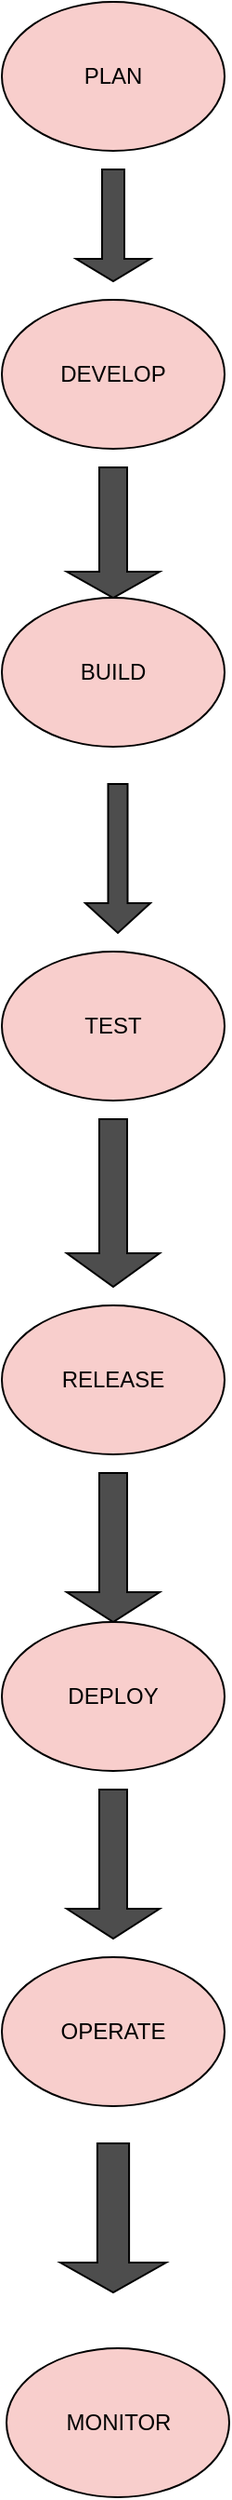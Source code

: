 <mxfile version="28.0.7">
  <diagram name="Page-1" id="KrJDN_rtTLnzfpcGAD-K">
    <mxGraphModel dx="3183" dy="2610" grid="1" gridSize="10" guides="1" tooltips="1" connect="1" arrows="1" fold="1" page="1" pageScale="1" pageWidth="850" pageHeight="1100" math="0" shadow="0">
      <root>
        <mxCell id="0" />
        <mxCell id="1" parent="0" />
        <mxCell id="FdFcpFXLFunSI5vggEsX-1" value="PLAN" style="ellipse;whiteSpace=wrap;html=1;fillColor=#F8CECC;" vertex="1" parent="1">
          <mxGeometry x="340" y="-140" width="120" height="80" as="geometry" />
        </mxCell>
        <mxCell id="FdFcpFXLFunSI5vggEsX-2" value="DEVELOP" style="ellipse;whiteSpace=wrap;html=1;fillColor=#F8CECC;" vertex="1" parent="1">
          <mxGeometry x="340" y="20" width="120" height="80" as="geometry" />
        </mxCell>
        <mxCell id="FdFcpFXLFunSI5vggEsX-3" value="BUILD" style="ellipse;whiteSpace=wrap;html=1;fillColor=#F8CECC;" vertex="1" parent="1">
          <mxGeometry x="340" y="180" width="120" height="80" as="geometry" />
        </mxCell>
        <mxCell id="FdFcpFXLFunSI5vggEsX-4" value="TEST" style="ellipse;whiteSpace=wrap;html=1;fillColor=#F8CECC;" vertex="1" parent="1">
          <mxGeometry x="340" y="370" width="120" height="80" as="geometry" />
        </mxCell>
        <mxCell id="FdFcpFXLFunSI5vggEsX-5" value="RELEASE" style="ellipse;whiteSpace=wrap;html=1;fillColor=#F8CECC;" vertex="1" parent="1">
          <mxGeometry x="340" y="560" width="120" height="80" as="geometry" />
        </mxCell>
        <mxCell id="FdFcpFXLFunSI5vggEsX-6" value="DEPLOY" style="ellipse;whiteSpace=wrap;html=1;fillColor=#F8CECC;" vertex="1" parent="1">
          <mxGeometry x="340" y="730" width="120" height="80" as="geometry" />
        </mxCell>
        <mxCell id="FdFcpFXLFunSI5vggEsX-7" value="OPERATE" style="ellipse;whiteSpace=wrap;html=1;fillColor=#F8CECC;" vertex="1" parent="1">
          <mxGeometry x="340" y="910" width="120" height="80" as="geometry" />
        </mxCell>
        <mxCell id="FdFcpFXLFunSI5vggEsX-8" value="MONITOR" style="ellipse;whiteSpace=wrap;html=1;fillColor=#F8CECC;" vertex="1" parent="1">
          <mxGeometry x="342.5" y="1120" width="120" height="80" as="geometry" />
        </mxCell>
        <mxCell id="FdFcpFXLFunSI5vggEsX-9" value="" style="shape=singleArrow;direction=south;whiteSpace=wrap;html=1;fillColor=#4D4D4D;" vertex="1" parent="1">
          <mxGeometry x="380" y="-50" width="40" height="60" as="geometry" />
        </mxCell>
        <mxCell id="FdFcpFXLFunSI5vggEsX-10" value="" style="shape=singleArrow;direction=south;whiteSpace=wrap;html=1;fillColor=#4D4D4D;" vertex="1" parent="1">
          <mxGeometry x="375" y="110" width="50" height="70" as="geometry" />
        </mxCell>
        <mxCell id="FdFcpFXLFunSI5vggEsX-11" value="" style="shape=singleArrow;direction=south;whiteSpace=wrap;html=1;fillColor=#4D4D4D;" vertex="1" parent="1">
          <mxGeometry x="385" y="280" width="35" height="80" as="geometry" />
        </mxCell>
        <mxCell id="FdFcpFXLFunSI5vggEsX-12" value="" style="shape=singleArrow;direction=south;whiteSpace=wrap;html=1;fillColor=#4D4D4D;" vertex="1" parent="1">
          <mxGeometry x="375" y="460" width="50" height="90" as="geometry" />
        </mxCell>
        <mxCell id="FdFcpFXLFunSI5vggEsX-13" style="edgeStyle=orthogonalEdgeStyle;rounded=0;orthogonalLoop=1;jettySize=auto;html=1;exitX=0;exitY=0;exitDx=24;exitDy=26;exitPerimeter=0;" edge="1" parent="1" source="FdFcpFXLFunSI5vggEsX-14">
          <mxGeometry relative="1" as="geometry">
            <mxPoint x="400" y="660" as="targetPoint" />
          </mxGeometry>
        </mxCell>
        <mxCell id="FdFcpFXLFunSI5vggEsX-14" value="" style="shape=singleArrow;direction=south;whiteSpace=wrap;html=1;fillColor=#4D4D4D;" vertex="1" parent="1">
          <mxGeometry x="375" y="650" width="50" height="80" as="geometry" />
        </mxCell>
        <mxCell id="FdFcpFXLFunSI5vggEsX-15" value="" style="shape=singleArrow;direction=south;whiteSpace=wrap;html=1;fillColor=#4D4D4D;" vertex="1" parent="1">
          <mxGeometry x="375" y="820" width="50" height="80" as="geometry" />
        </mxCell>
        <mxCell id="FdFcpFXLFunSI5vggEsX-16" value="" style="shape=singleArrow;direction=south;whiteSpace=wrap;html=1;fillColor=#4D4D4D;" vertex="1" parent="1">
          <mxGeometry x="371.5" y="1010" width="57" height="80" as="geometry" />
        </mxCell>
      </root>
    </mxGraphModel>
  </diagram>
</mxfile>
